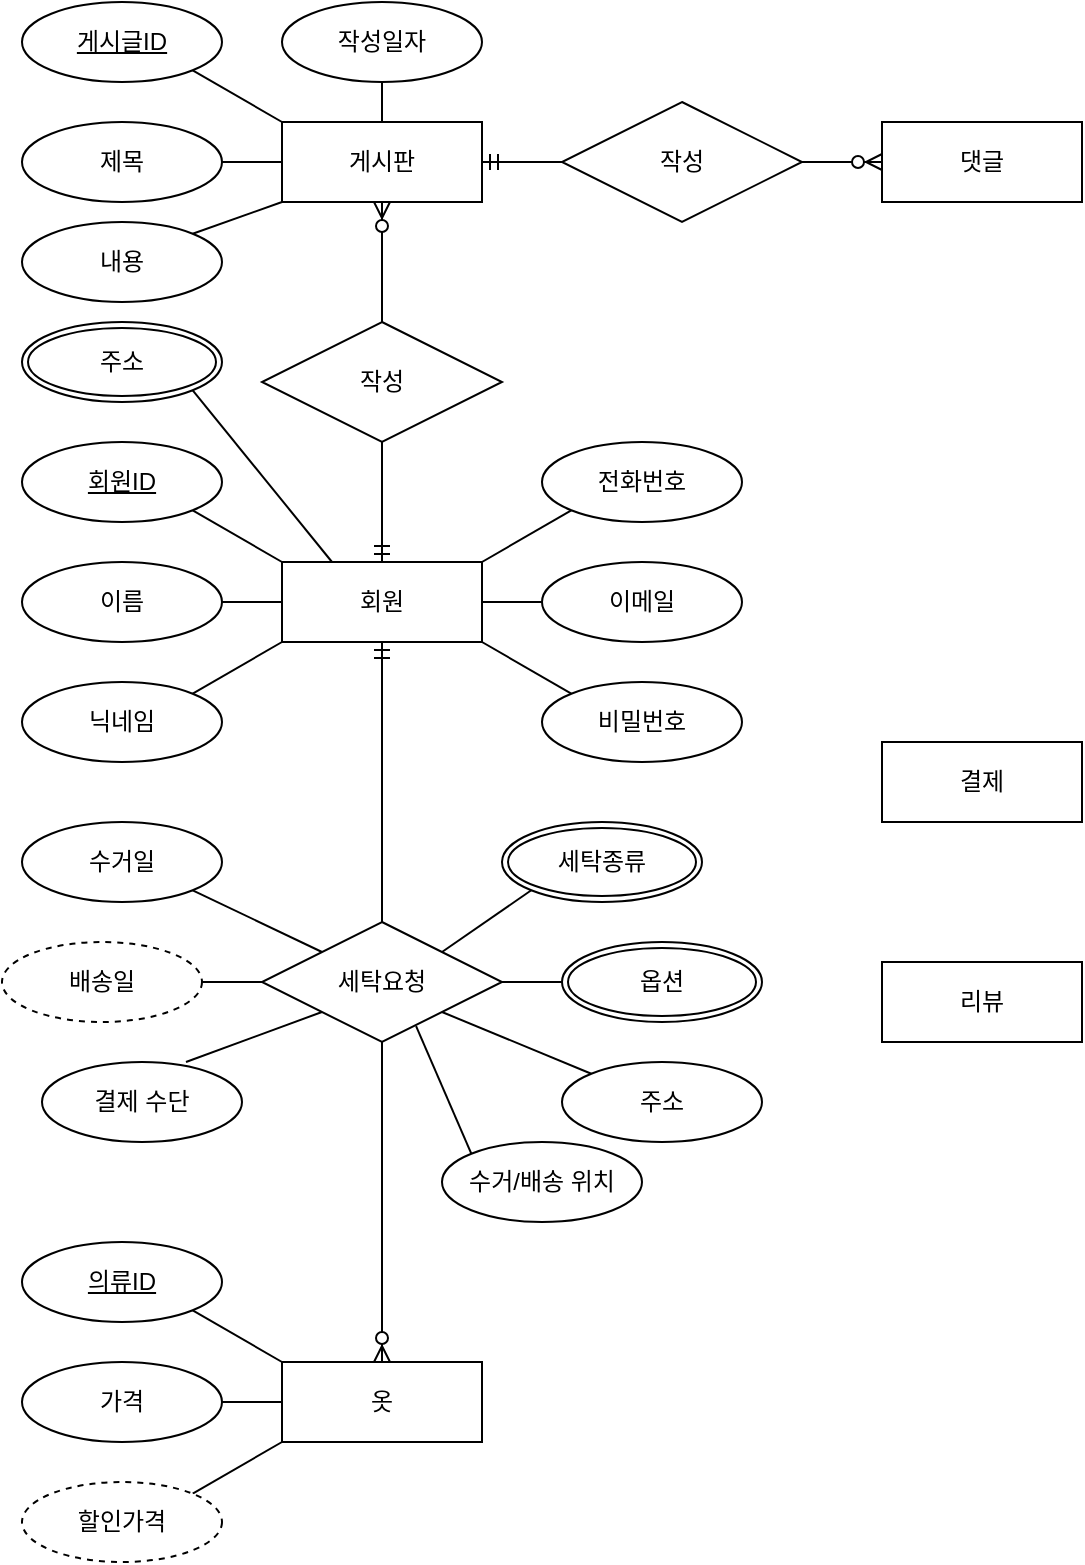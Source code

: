 <mxfile version="21.7.2" type="github">
  <diagram id="R2lEEEUBdFMjLlhIrx00" name="Page-1">
    <mxGraphModel dx="1051" dy="678" grid="1" gridSize="10" guides="1" tooltips="1" connect="1" arrows="1" fold="1" page="1" pageScale="1" pageWidth="850" pageHeight="1100" math="0" shadow="0" extFonts="Permanent Marker^https://fonts.googleapis.com/css?family=Permanent+Marker">
      <root>
        <mxCell id="0" />
        <mxCell id="1" parent="0" />
        <mxCell id="YE9Ve-NsIoE-Osug2IYx-11" value="회원" style="whiteSpace=wrap;html=1;align=center;" vertex="1" parent="1">
          <mxGeometry x="240" y="470" width="100" height="40" as="geometry" />
        </mxCell>
        <mxCell id="YE9Ve-NsIoE-Osug2IYx-12" value="게시판" style="whiteSpace=wrap;html=1;align=center;" vertex="1" parent="1">
          <mxGeometry x="240" y="250" width="100" height="40" as="geometry" />
        </mxCell>
        <mxCell id="YE9Ve-NsIoE-Osug2IYx-13" value="댓글" style="whiteSpace=wrap;html=1;align=center;" vertex="1" parent="1">
          <mxGeometry x="540" y="250" width="100" height="40" as="geometry" />
        </mxCell>
        <mxCell id="YE9Ve-NsIoE-Osug2IYx-15" value="결제" style="whiteSpace=wrap;html=1;align=center;" vertex="1" parent="1">
          <mxGeometry x="540" y="560" width="100" height="40" as="geometry" />
        </mxCell>
        <mxCell id="YE9Ve-NsIoE-Osug2IYx-16" value="리뷰" style="whiteSpace=wrap;html=1;align=center;" vertex="1" parent="1">
          <mxGeometry x="540" y="670" width="100" height="40" as="geometry" />
        </mxCell>
        <mxCell id="YE9Ve-NsIoE-Osug2IYx-18" value="세탁요청" style="shape=rhombus;perimeter=rhombusPerimeter;whiteSpace=wrap;html=1;align=center;" vertex="1" parent="1">
          <mxGeometry x="230" y="650" width="120" height="60" as="geometry" />
        </mxCell>
        <mxCell id="YE9Ve-NsIoE-Osug2IYx-19" value="옷" style="whiteSpace=wrap;html=1;align=center;" vertex="1" parent="1">
          <mxGeometry x="240" y="870" width="100" height="40" as="geometry" />
        </mxCell>
        <mxCell id="YE9Ve-NsIoE-Osug2IYx-23" value="" style="fontSize=12;html=1;endArrow=ERmandOne;rounded=0;exitX=0.5;exitY=0;exitDx=0;exitDy=0;" edge="1" parent="1" source="YE9Ve-NsIoE-Osug2IYx-18">
          <mxGeometry width="100" height="100" relative="1" as="geometry">
            <mxPoint x="290" y="550" as="sourcePoint" />
            <mxPoint x="290" y="510" as="targetPoint" />
          </mxGeometry>
        </mxCell>
        <mxCell id="YE9Ve-NsIoE-Osug2IYx-26" value="" style="fontSize=12;html=1;endArrow=ERzeroToMany;endFill=1;rounded=0;exitX=0.5;exitY=1;exitDx=0;exitDy=0;entryX=0.5;entryY=0;entryDx=0;entryDy=0;" edge="1" parent="1" source="YE9Ve-NsIoE-Osug2IYx-18" target="YE9Ve-NsIoE-Osug2IYx-19">
          <mxGeometry width="100" height="100" relative="1" as="geometry">
            <mxPoint x="330" y="750" as="sourcePoint" />
            <mxPoint x="430" y="650" as="targetPoint" />
          </mxGeometry>
        </mxCell>
        <mxCell id="YE9Ve-NsIoE-Osug2IYx-28" value="회원ID" style="ellipse;whiteSpace=wrap;html=1;align=center;fontStyle=4;" vertex="1" parent="1">
          <mxGeometry x="110" y="410" width="100" height="40" as="geometry" />
        </mxCell>
        <mxCell id="YE9Ve-NsIoE-Osug2IYx-30" value="전화번호" style="ellipse;whiteSpace=wrap;html=1;align=center;" vertex="1" parent="1">
          <mxGeometry x="370" y="410" width="100" height="40" as="geometry" />
        </mxCell>
        <mxCell id="YE9Ve-NsIoE-Osug2IYx-31" value="이름" style="ellipse;whiteSpace=wrap;html=1;align=center;" vertex="1" parent="1">
          <mxGeometry x="110" y="470" width="100" height="40" as="geometry" />
        </mxCell>
        <mxCell id="YE9Ve-NsIoE-Osug2IYx-32" value="이메일" style="ellipse;whiteSpace=wrap;html=1;align=center;" vertex="1" parent="1">
          <mxGeometry x="370" y="470" width="100" height="40" as="geometry" />
        </mxCell>
        <mxCell id="YE9Ve-NsIoE-Osug2IYx-47" value="" style="endArrow=none;html=1;rounded=0;exitX=1;exitY=1;exitDx=0;exitDy=0;entryX=0;entryY=0;entryDx=0;entryDy=0;" edge="1" parent="1" source="YE9Ve-NsIoE-Osug2IYx-28" target="YE9Ve-NsIoE-Osug2IYx-11">
          <mxGeometry relative="1" as="geometry">
            <mxPoint x="400" y="550" as="sourcePoint" />
            <mxPoint x="560" y="550" as="targetPoint" />
          </mxGeometry>
        </mxCell>
        <mxCell id="YE9Ve-NsIoE-Osug2IYx-48" value="" style="endArrow=none;html=1;rounded=0;exitX=1;exitY=1;exitDx=0;exitDy=0;entryX=0.25;entryY=0;entryDx=0;entryDy=0;" edge="1" parent="1" source="YE9Ve-NsIoE-Osug2IYx-64" target="YE9Ve-NsIoE-Osug2IYx-11">
          <mxGeometry relative="1" as="geometry">
            <mxPoint x="290" y="450" as="sourcePoint" />
            <mxPoint x="630" y="490" as="targetPoint" />
          </mxGeometry>
        </mxCell>
        <mxCell id="YE9Ve-NsIoE-Osug2IYx-49" value="" style="endArrow=none;html=1;rounded=0;entryX=1;entryY=0;entryDx=0;entryDy=0;exitX=0;exitY=1;exitDx=0;exitDy=0;" edge="1" parent="1" source="YE9Ve-NsIoE-Osug2IYx-30" target="YE9Ve-NsIoE-Osug2IYx-11">
          <mxGeometry relative="1" as="geometry">
            <mxPoint x="410" y="440" as="sourcePoint" />
            <mxPoint x="630" y="490" as="targetPoint" />
          </mxGeometry>
        </mxCell>
        <mxCell id="YE9Ve-NsIoE-Osug2IYx-50" value="" style="endArrow=none;html=1;rounded=0;exitX=1;exitY=0.5;exitDx=0;exitDy=0;" edge="1" parent="1" source="YE9Ve-NsIoE-Osug2IYx-31">
          <mxGeometry relative="1" as="geometry">
            <mxPoint x="470" y="490" as="sourcePoint" />
            <mxPoint x="240" y="490" as="targetPoint" />
          </mxGeometry>
        </mxCell>
        <mxCell id="YE9Ve-NsIoE-Osug2IYx-53" value="" style="endArrow=none;html=1;rounded=0;exitX=1;exitY=0.5;exitDx=0;exitDy=0;entryX=0;entryY=0.5;entryDx=0;entryDy=0;" edge="1" parent="1" source="YE9Ve-NsIoE-Osug2IYx-11" target="YE9Ve-NsIoE-Osug2IYx-32">
          <mxGeometry relative="1" as="geometry">
            <mxPoint x="470" y="490" as="sourcePoint" />
            <mxPoint x="370" y="490" as="targetPoint" />
          </mxGeometry>
        </mxCell>
        <mxCell id="YE9Ve-NsIoE-Osug2IYx-54" value="닉네임" style="ellipse;whiteSpace=wrap;html=1;align=center;" vertex="1" parent="1">
          <mxGeometry x="110" y="530" width="100" height="40" as="geometry" />
        </mxCell>
        <mxCell id="YE9Ve-NsIoE-Osug2IYx-55" value="" style="endArrow=none;html=1;rounded=0;exitX=1;exitY=0;exitDx=0;exitDy=0;entryX=0;entryY=1;entryDx=0;entryDy=0;" edge="1" parent="1" source="YE9Ve-NsIoE-Osug2IYx-54" target="YE9Ve-NsIoE-Osug2IYx-11">
          <mxGeometry relative="1" as="geometry">
            <mxPoint x="470" y="540" as="sourcePoint" />
            <mxPoint x="240" y="540" as="targetPoint" />
          </mxGeometry>
        </mxCell>
        <mxCell id="YE9Ve-NsIoE-Osug2IYx-56" value="비밀번호" style="ellipse;whiteSpace=wrap;html=1;align=center;" vertex="1" parent="1">
          <mxGeometry x="370" y="530" width="100" height="40" as="geometry" />
        </mxCell>
        <mxCell id="YE9Ve-NsIoE-Osug2IYx-57" value="" style="endArrow=none;html=1;rounded=0;exitX=1;exitY=1;exitDx=0;exitDy=0;entryX=0;entryY=0;entryDx=0;entryDy=0;" edge="1" parent="1" target="YE9Ve-NsIoE-Osug2IYx-56" source="YE9Ve-NsIoE-Osug2IYx-11">
          <mxGeometry relative="1" as="geometry">
            <mxPoint x="340" y="550" as="sourcePoint" />
            <mxPoint x="370" y="550" as="targetPoint" />
          </mxGeometry>
        </mxCell>
        <mxCell id="YE9Ve-NsIoE-Osug2IYx-64" value="주소" style="ellipse;shape=doubleEllipse;margin=3;whiteSpace=wrap;html=1;align=center;" vertex="1" parent="1">
          <mxGeometry x="110" y="350" width="100" height="40" as="geometry" />
        </mxCell>
        <mxCell id="YE9Ve-NsIoE-Osug2IYx-66" value="" style="endArrow=none;html=1;rounded=0;exitX=1;exitY=1;exitDx=0;exitDy=0;entryX=0;entryY=0;entryDx=0;entryDy=0;" edge="1" parent="1" source="YE9Ve-NsIoE-Osug2IYx-67" target="YE9Ve-NsIoE-Osug2IYx-18">
          <mxGeometry relative="1" as="geometry">
            <mxPoint x="200" y="680" as="sourcePoint" />
            <mxPoint x="270" y="675" as="targetPoint" />
          </mxGeometry>
        </mxCell>
        <mxCell id="YE9Ve-NsIoE-Osug2IYx-67" value="수거일" style="ellipse;whiteSpace=wrap;html=1;align=center;" vertex="1" parent="1">
          <mxGeometry x="110" y="600" width="100" height="40" as="geometry" />
        </mxCell>
        <mxCell id="YE9Ve-NsIoE-Osug2IYx-68" value="" style="endArrow=none;html=1;rounded=0;exitX=1;exitY=0.5;exitDx=0;exitDy=0;entryX=0;entryY=0.5;entryDx=0;entryDy=0;" edge="1" parent="1" source="YE9Ve-NsIoE-Osug2IYx-70" target="YE9Ve-NsIoE-Osug2IYx-18">
          <mxGeometry relative="1" as="geometry">
            <mxPoint x="200" y="730" as="sourcePoint" />
            <mxPoint x="230" y="730" as="targetPoint" />
          </mxGeometry>
        </mxCell>
        <mxCell id="YE9Ve-NsIoE-Osug2IYx-70" value="배송일" style="ellipse;whiteSpace=wrap;html=1;align=center;dashed=1;" vertex="1" parent="1">
          <mxGeometry x="100" y="660" width="100" height="40" as="geometry" />
        </mxCell>
        <mxCell id="YE9Ve-NsIoE-Osug2IYx-71" value="" style="endArrow=none;html=1;rounded=0;exitX=0;exitY=1;exitDx=0;exitDy=0;entryX=1;entryY=0;entryDx=0;entryDy=0;" edge="1" parent="1" source="YE9Ve-NsIoE-Osug2IYx-89" target="YE9Ve-NsIoE-Osug2IYx-18">
          <mxGeometry relative="1" as="geometry">
            <mxPoint x="364.645" y="634.142" as="sourcePoint" />
            <mxPoint x="480" y="620" as="targetPoint" />
          </mxGeometry>
        </mxCell>
        <mxCell id="YE9Ve-NsIoE-Osug2IYx-73" value="" style="endArrow=none;html=1;rounded=0;exitX=0;exitY=0.5;exitDx=0;exitDy=0;entryX=1;entryY=0.5;entryDx=0;entryDy=0;" edge="1" parent="1" source="YE9Ve-NsIoE-Osug2IYx-75" target="YE9Ve-NsIoE-Osug2IYx-18">
          <mxGeometry relative="1" as="geometry">
            <mxPoint x="380" y="680" as="sourcePoint" />
            <mxPoint x="350" y="725" as="targetPoint" />
          </mxGeometry>
        </mxCell>
        <mxCell id="YE9Ve-NsIoE-Osug2IYx-75" value="옵션" style="ellipse;shape=doubleEllipse;margin=3;whiteSpace=wrap;html=1;align=center;" vertex="1" parent="1">
          <mxGeometry x="380" y="660" width="100" height="40" as="geometry" />
        </mxCell>
        <mxCell id="YE9Ve-NsIoE-Osug2IYx-78" value="" style="endArrow=none;html=1;rounded=0;exitX=0;exitY=0;exitDx=0;exitDy=0;entryX=1;entryY=1;entryDx=0;entryDy=0;" edge="1" parent="1" source="YE9Ve-NsIoE-Osug2IYx-79" target="YE9Ve-NsIoE-Osug2IYx-18">
          <mxGeometry relative="1" as="geometry">
            <mxPoint x="465" y="728" as="sourcePoint" />
            <mxPoint x="335" y="773" as="targetPoint" />
          </mxGeometry>
        </mxCell>
        <mxCell id="YE9Ve-NsIoE-Osug2IYx-79" value="주소" style="ellipse;whiteSpace=wrap;html=1;align=center;" vertex="1" parent="1">
          <mxGeometry x="380" y="720" width="100" height="40" as="geometry" />
        </mxCell>
        <mxCell id="YE9Ve-NsIoE-Osug2IYx-80" value="" style="endArrow=none;html=1;rounded=0;exitX=0;exitY=0;exitDx=0;exitDy=0;entryX=0.642;entryY=0.867;entryDx=0;entryDy=0;entryPerimeter=0;" edge="1" parent="1" source="YE9Ve-NsIoE-Osug2IYx-81" target="YE9Ve-NsIoE-Osug2IYx-18">
          <mxGeometry relative="1" as="geometry">
            <mxPoint x="425" y="773" as="sourcePoint" />
            <mxPoint x="280" y="740" as="targetPoint" />
          </mxGeometry>
        </mxCell>
        <mxCell id="YE9Ve-NsIoE-Osug2IYx-81" value="수거/배송 위치" style="ellipse;whiteSpace=wrap;html=1;align=center;" vertex="1" parent="1">
          <mxGeometry x="320" y="760" width="100" height="40" as="geometry" />
        </mxCell>
        <mxCell id="YE9Ve-NsIoE-Osug2IYx-82" value="" style="endArrow=none;html=1;rounded=0;exitX=0.72;exitY=0;exitDx=0;exitDy=0;entryX=0;entryY=1;entryDx=0;entryDy=0;exitPerimeter=0;" edge="1" parent="1" source="YE9Ve-NsIoE-Osug2IYx-83" target="YE9Ve-NsIoE-Osug2IYx-18">
          <mxGeometry relative="1" as="geometry">
            <mxPoint x="270" y="780" as="sourcePoint" />
            <mxPoint x="300" y="780" as="targetPoint" />
          </mxGeometry>
        </mxCell>
        <mxCell id="YE9Ve-NsIoE-Osug2IYx-83" value="결제 수단" style="ellipse;whiteSpace=wrap;html=1;align=center;" vertex="1" parent="1">
          <mxGeometry x="120" y="720" width="100" height="40" as="geometry" />
        </mxCell>
        <mxCell id="YE9Ve-NsIoE-Osug2IYx-89" value="세탁종류" style="ellipse;shape=doubleEllipse;margin=3;whiteSpace=wrap;html=1;align=center;" vertex="1" parent="1">
          <mxGeometry x="350" y="600" width="100" height="40" as="geometry" />
        </mxCell>
        <mxCell id="YE9Ve-NsIoE-Osug2IYx-90" value="의류ID" style="ellipse;whiteSpace=wrap;html=1;align=center;fontStyle=4;" vertex="1" parent="1">
          <mxGeometry x="110" y="810" width="100" height="40" as="geometry" />
        </mxCell>
        <mxCell id="YE9Ve-NsIoE-Osug2IYx-91" value="" style="endArrow=none;html=1;rounded=0;exitX=1;exitY=1;exitDx=0;exitDy=0;entryX=0;entryY=0;entryDx=0;entryDy=0;" edge="1" parent="1" source="YE9Ve-NsIoE-Osug2IYx-90" target="YE9Ve-NsIoE-Osug2IYx-19">
          <mxGeometry relative="1" as="geometry">
            <mxPoint x="420" y="961" as="sourcePoint" />
            <mxPoint x="212" y="910" as="targetPoint" />
          </mxGeometry>
        </mxCell>
        <mxCell id="YE9Ve-NsIoE-Osug2IYx-92" value="" style="endArrow=none;html=1;rounded=0;exitX=1;exitY=0.5;exitDx=0;exitDy=0;entryX=0;entryY=0.5;entryDx=0;entryDy=0;" edge="1" parent="1" source="YE9Ve-NsIoE-Osug2IYx-93" target="YE9Ve-NsIoE-Osug2IYx-19">
          <mxGeometry relative="1" as="geometry">
            <mxPoint x="220" y="890" as="sourcePoint" />
            <mxPoint x="250" y="890" as="targetPoint" />
          </mxGeometry>
        </mxCell>
        <mxCell id="YE9Ve-NsIoE-Osug2IYx-93" value="가격" style="ellipse;whiteSpace=wrap;html=1;align=center;" vertex="1" parent="1">
          <mxGeometry x="110" y="870" width="100" height="40" as="geometry" />
        </mxCell>
        <mxCell id="YE9Ve-NsIoE-Osug2IYx-94" value="" style="endArrow=none;html=1;rounded=0;exitX=1;exitY=0;exitDx=0;exitDy=0;entryX=0;entryY=1;entryDx=0;entryDy=0;" edge="1" parent="1" source="YE9Ve-NsIoE-Osug2IYx-95" target="YE9Ve-NsIoE-Osug2IYx-19">
          <mxGeometry relative="1" as="geometry">
            <mxPoint x="210" y="945" as="sourcePoint" />
            <mxPoint x="270" y="910" as="targetPoint" />
          </mxGeometry>
        </mxCell>
        <mxCell id="YE9Ve-NsIoE-Osug2IYx-95" value="할인가격" style="ellipse;whiteSpace=wrap;html=1;align=center;dashed=1;" vertex="1" parent="1">
          <mxGeometry x="110" y="930" width="100" height="40" as="geometry" />
        </mxCell>
        <mxCell id="YE9Ve-NsIoE-Osug2IYx-96" value="작성" style="shape=rhombus;perimeter=rhombusPerimeter;whiteSpace=wrap;html=1;align=center;" vertex="1" parent="1">
          <mxGeometry x="230" y="350" width="120" height="60" as="geometry" />
        </mxCell>
        <mxCell id="YE9Ve-NsIoE-Osug2IYx-98" value="" style="fontSize=12;html=1;endArrow=ERmandOne;rounded=0;exitX=0.5;exitY=1;exitDx=0;exitDy=0;entryX=0.5;entryY=0;entryDx=0;entryDy=0;" edge="1" parent="1" source="YE9Ve-NsIoE-Osug2IYx-96" target="YE9Ve-NsIoE-Osug2IYx-11">
          <mxGeometry width="100" height="100" relative="1" as="geometry">
            <mxPoint x="300" y="660" as="sourcePoint" />
            <mxPoint x="300" y="520" as="targetPoint" />
          </mxGeometry>
        </mxCell>
        <mxCell id="YE9Ve-NsIoE-Osug2IYx-99" value="" style="fontSize=12;html=1;endArrow=ERzeroToMany;endFill=1;rounded=0;exitX=0.5;exitY=0;exitDx=0;exitDy=0;entryX=0.5;entryY=1;entryDx=0;entryDy=0;" edge="1" parent="1" source="YE9Ve-NsIoE-Osug2IYx-96" target="YE9Ve-NsIoE-Osug2IYx-12">
          <mxGeometry width="100" height="100" relative="1" as="geometry">
            <mxPoint x="300" y="720" as="sourcePoint" />
            <mxPoint x="300" y="880" as="targetPoint" />
          </mxGeometry>
        </mxCell>
        <mxCell id="YE9Ve-NsIoE-Osug2IYx-100" value="작성" style="shape=rhombus;perimeter=rhombusPerimeter;whiteSpace=wrap;html=1;align=center;" vertex="1" parent="1">
          <mxGeometry x="380" y="240" width="120" height="60" as="geometry" />
        </mxCell>
        <mxCell id="YE9Ve-NsIoE-Osug2IYx-101" value="" style="fontSize=12;html=1;endArrow=ERmandOne;rounded=0;exitX=0;exitY=0.5;exitDx=0;exitDy=0;entryX=1;entryY=0.5;entryDx=0;entryDy=0;" edge="1" parent="1" source="YE9Ve-NsIoE-Osug2IYx-100" target="YE9Ve-NsIoE-Osug2IYx-12">
          <mxGeometry width="100" height="100" relative="1" as="geometry">
            <mxPoint x="435" y="610" as="sourcePoint" />
            <mxPoint x="425" y="420" as="targetPoint" />
          </mxGeometry>
        </mxCell>
        <mxCell id="YE9Ve-NsIoE-Osug2IYx-102" value="" style="fontSize=12;html=1;endArrow=ERzeroToMany;endFill=1;rounded=0;exitX=1;exitY=0.5;exitDx=0;exitDy=0;entryX=0;entryY=0.5;entryDx=0;entryDy=0;" edge="1" parent="1" source="YE9Ve-NsIoE-Osug2IYx-100" target="YE9Ve-NsIoE-Osug2IYx-13">
          <mxGeometry width="100" height="100" relative="1" as="geometry">
            <mxPoint x="435" y="670" as="sourcePoint" />
            <mxPoint x="425" y="240" as="targetPoint" />
          </mxGeometry>
        </mxCell>
        <mxCell id="YE9Ve-NsIoE-Osug2IYx-104" value="게시글ID" style="ellipse;whiteSpace=wrap;html=1;align=center;fontStyle=4;" vertex="1" parent="1">
          <mxGeometry x="110" y="190" width="100" height="40" as="geometry" />
        </mxCell>
        <mxCell id="YE9Ve-NsIoE-Osug2IYx-105" value="" style="endArrow=none;html=1;rounded=0;exitX=1;exitY=1;exitDx=0;exitDy=0;entryX=0;entryY=0;entryDx=0;entryDy=0;" edge="1" parent="1" source="YE9Ve-NsIoE-Osug2IYx-104" target="YE9Ve-NsIoE-Osug2IYx-12">
          <mxGeometry relative="1" as="geometry">
            <mxPoint x="400" y="330" as="sourcePoint" />
            <mxPoint x="240" y="250" as="targetPoint" />
          </mxGeometry>
        </mxCell>
        <mxCell id="YE9Ve-NsIoE-Osug2IYx-106" value="제목" style="ellipse;whiteSpace=wrap;html=1;align=center;" vertex="1" parent="1">
          <mxGeometry x="110" y="250" width="100" height="40" as="geometry" />
        </mxCell>
        <mxCell id="YE9Ve-NsIoE-Osug2IYx-107" value="" style="endArrow=none;html=1;rounded=0;exitX=1;exitY=0.5;exitDx=0;exitDy=0;entryX=0;entryY=0.5;entryDx=0;entryDy=0;" edge="1" parent="1" source="YE9Ve-NsIoE-Osug2IYx-106" target="YE9Ve-NsIoE-Osug2IYx-12">
          <mxGeometry relative="1" as="geometry">
            <mxPoint x="470" y="270" as="sourcePoint" />
            <mxPoint x="240" y="270" as="targetPoint" />
          </mxGeometry>
        </mxCell>
        <mxCell id="YE9Ve-NsIoE-Osug2IYx-108" value="내용" style="ellipse;whiteSpace=wrap;html=1;align=center;" vertex="1" parent="1">
          <mxGeometry x="110" y="300" width="100" height="40" as="geometry" />
        </mxCell>
        <mxCell id="YE9Ve-NsIoE-Osug2IYx-109" value="" style="endArrow=none;html=1;rounded=0;exitX=1;exitY=0;exitDx=0;exitDy=0;entryX=0;entryY=1;entryDx=0;entryDy=0;" edge="1" parent="1" source="YE9Ve-NsIoE-Osug2IYx-108" target="YE9Ve-NsIoE-Osug2IYx-12">
          <mxGeometry relative="1" as="geometry">
            <mxPoint x="470" y="320" as="sourcePoint" />
            <mxPoint x="240" y="320" as="targetPoint" />
          </mxGeometry>
        </mxCell>
        <mxCell id="YE9Ve-NsIoE-Osug2IYx-110" value="작성일자" style="ellipse;whiteSpace=wrap;html=1;align=center;" vertex="1" parent="1">
          <mxGeometry x="240" y="190" width="100" height="40" as="geometry" />
        </mxCell>
        <mxCell id="YE9Ve-NsIoE-Osug2IYx-111" value="" style="endArrow=none;html=1;rounded=0;exitX=0.5;exitY=1;exitDx=0;exitDy=0;entryX=0.5;entryY=0;entryDx=0;entryDy=0;" edge="1" parent="1" source="YE9Ve-NsIoE-Osug2IYx-110" target="YE9Ve-NsIoE-Osug2IYx-12">
          <mxGeometry relative="1" as="geometry">
            <mxPoint x="600" y="210" as="sourcePoint" />
            <mxPoint x="370" y="210" as="targetPoint" />
            <Array as="points" />
          </mxGeometry>
        </mxCell>
      </root>
    </mxGraphModel>
  </diagram>
</mxfile>
